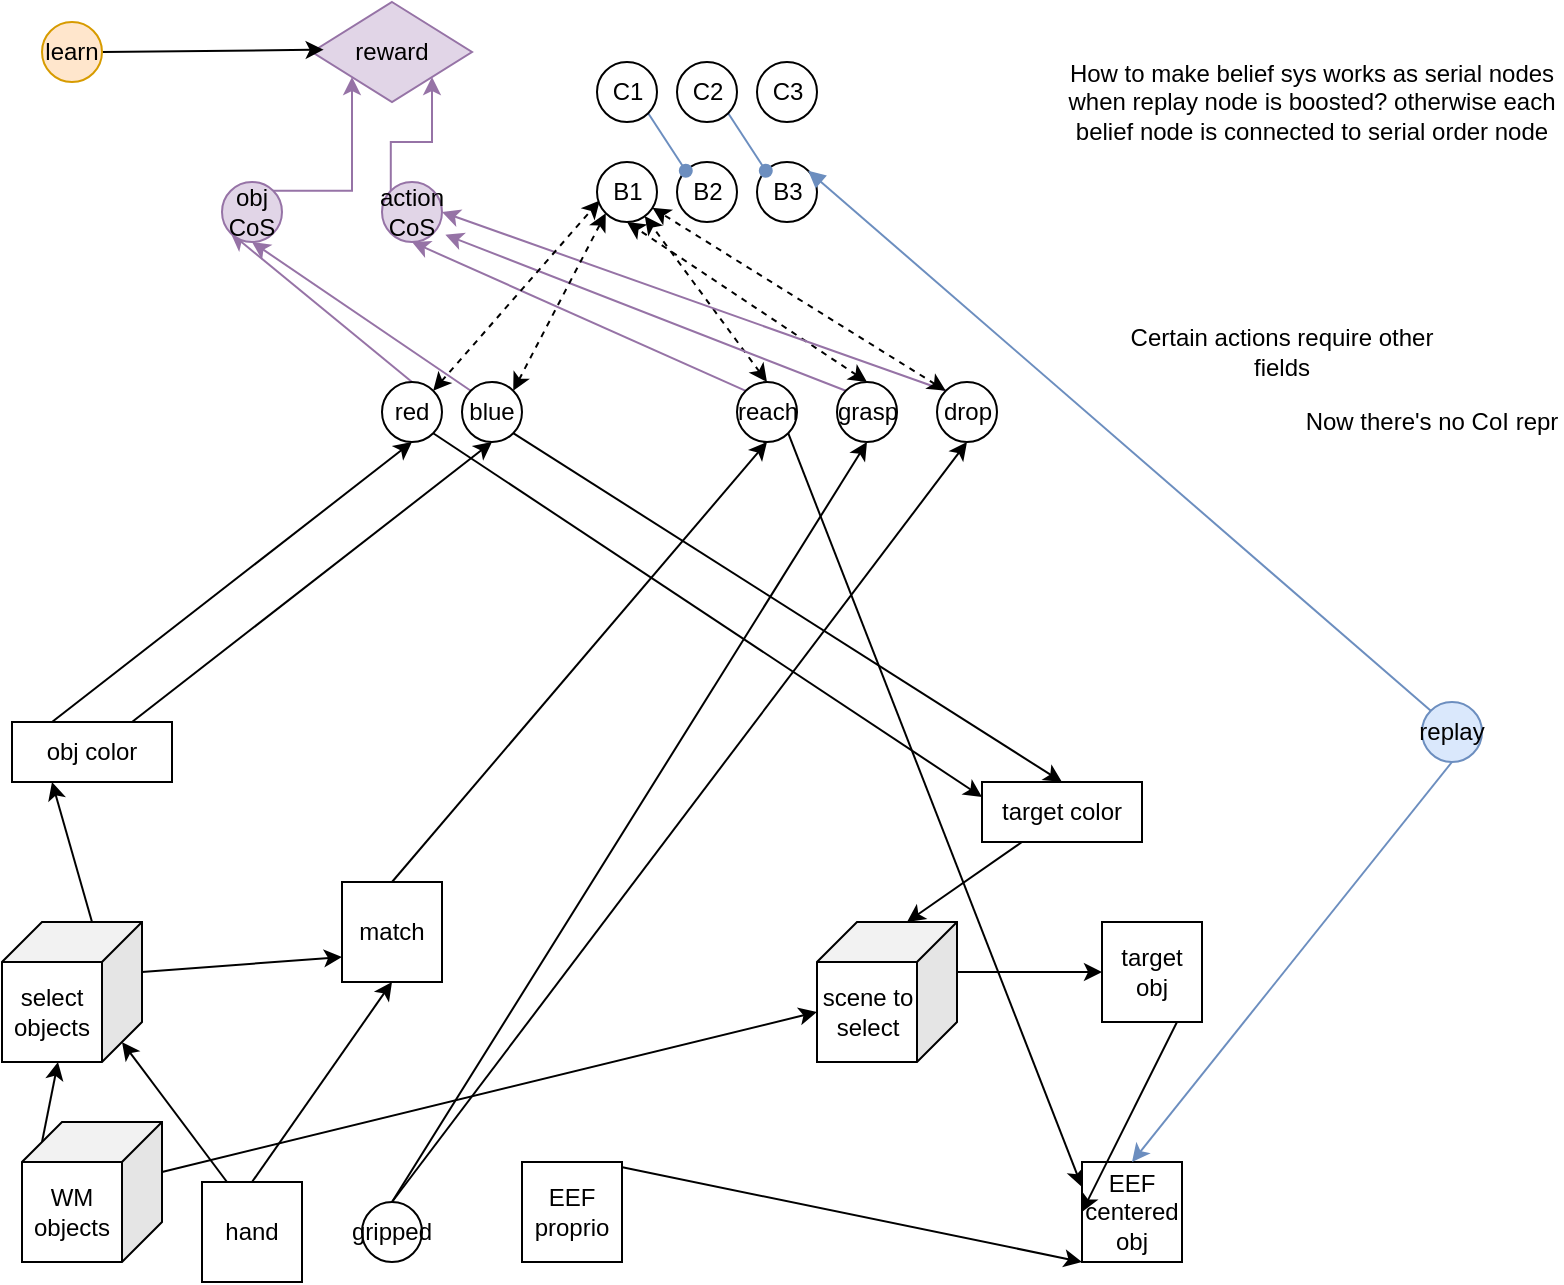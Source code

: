<mxfile compressed="true" version="14.7.3" type="device"><diagram id="kgpKYQtTHZ0yAKxKKP6v" name="Page-1"><mxGraphModel dx="1422" dy="764" grid="1" gridSize="10" guides="1" tooltips="1" connect="1" arrows="1" fold="1" page="1" pageScale="1" pageWidth="827" pageHeight="1169" math="0" shadow="0"><root><mxCell id="0"/><mxCell id="1" parent="0"/><mxCell id="UvTyhkmKoTGvHj9gcAy--23" style="rounded=0;orthogonalLoop=1;jettySize=auto;html=1;exitX=0;exitY=0;exitDx=60;exitDy=10;exitPerimeter=0;" edge="1" parent="1" source="UvTyhkmKoTGvHj9gcAy--6" target="UvTyhkmKoTGvHj9gcAy--22"><mxGeometry relative="1" as="geometry"/></mxCell><mxCell id="UvTyhkmKoTGvHj9gcAy--98" style="edgeStyle=none;rounded=0;orthogonalLoop=1;jettySize=auto;html=1;exitX=0;exitY=0;exitDx=0;exitDy=25;exitPerimeter=0;entryX=0;entryY=0;entryDx=70;entryDy=45;entryPerimeter=0;startArrow=none;startFill=0;endArrow=classic;endFill=1;" edge="1" parent="1" source="UvTyhkmKoTGvHj9gcAy--6" target="UvTyhkmKoTGvHj9gcAy--97"><mxGeometry relative="1" as="geometry"/></mxCell><mxCell id="UvTyhkmKoTGvHj9gcAy--6" value="WM objects" style="shape=cube;whiteSpace=wrap;html=1;boundedLbl=1;backgroundOutline=1;darkOpacity=0.05;darkOpacity2=0.1;flipH=1;" vertex="1" parent="1"><mxGeometry x="30" y="1060" width="70" height="70" as="geometry"/></mxCell><mxCell id="UvTyhkmKoTGvHj9gcAy--19" style="rounded=0;orthogonalLoop=1;jettySize=auto;html=1;exitX=0.5;exitY=0;exitDx=0;exitDy=0;entryX=0.5;entryY=1;entryDx=0;entryDy=0;" edge="1" parent="1" source="UvTyhkmKoTGvHj9gcAy--7" target="UvTyhkmKoTGvHj9gcAy--17"><mxGeometry relative="1" as="geometry"/></mxCell><mxCell id="UvTyhkmKoTGvHj9gcAy--101" style="edgeStyle=none;rounded=0;orthogonalLoop=1;jettySize=auto;html=1;exitX=0.25;exitY=0;exitDx=0;exitDy=0;entryX=0;entryY=0;entryDx=10;entryDy=60;entryPerimeter=0;startArrow=none;startFill=0;endArrow=classic;endFill=1;" edge="1" parent="1" source="UvTyhkmKoTGvHj9gcAy--7" target="UvTyhkmKoTGvHj9gcAy--22"><mxGeometry relative="1" as="geometry"/></mxCell><mxCell id="UvTyhkmKoTGvHj9gcAy--7" value="hand" style="whiteSpace=wrap;html=1;aspect=fixed;" vertex="1" parent="1"><mxGeometry x="120" y="1090" width="50" height="50" as="geometry"/></mxCell><mxCell id="UvTyhkmKoTGvHj9gcAy--29" style="rounded=0;orthogonalLoop=1;jettySize=auto;html=1;exitX=0.5;exitY=0;exitDx=0;exitDy=0;entryX=0.5;entryY=1;entryDx=0;entryDy=0;" edge="1" parent="1" source="UvTyhkmKoTGvHj9gcAy--8" target="UvTyhkmKoTGvHj9gcAy--12"><mxGeometry relative="1" as="geometry"/></mxCell><mxCell id="UvTyhkmKoTGvHj9gcAy--30" style="rounded=0;orthogonalLoop=1;jettySize=auto;html=1;exitX=0.5;exitY=0;exitDx=0;exitDy=0;entryX=0.5;entryY=1;entryDx=0;entryDy=0;" edge="1" parent="1" source="UvTyhkmKoTGvHj9gcAy--8" target="UvTyhkmKoTGvHj9gcAy--13"><mxGeometry relative="1" as="geometry"/></mxCell><mxCell id="UvTyhkmKoTGvHj9gcAy--8" value="gripped" style="ellipse;whiteSpace=wrap;html=1;aspect=fixed;" vertex="1" parent="1"><mxGeometry x="200" y="1100" width="30" height="30" as="geometry"/></mxCell><mxCell id="UvTyhkmKoTGvHj9gcAy--66" style="edgeStyle=none;rounded=0;orthogonalLoop=1;jettySize=auto;html=1;exitX=0.75;exitY=0;exitDx=0;exitDy=0;entryX=0;entryY=1;entryDx=0;entryDy=0;startArrow=none;startFill=0;" edge="1" parent="1" source="UvTyhkmKoTGvHj9gcAy--9" target="UvTyhkmKoTGvHj9gcAy--62"><mxGeometry relative="1" as="geometry"/></mxCell><mxCell id="UvTyhkmKoTGvHj9gcAy--9" value="&lt;div&gt;EEF&lt;/div&gt;&lt;div&gt;proprio&lt;br&gt;&lt;/div&gt;" style="whiteSpace=wrap;html=1;aspect=fixed;" vertex="1" parent="1"><mxGeometry x="280" y="1080" width="50" height="50" as="geometry"/></mxCell><mxCell id="UvTyhkmKoTGvHj9gcAy--34" style="rounded=0;orthogonalLoop=1;jettySize=auto;html=1;exitX=0;exitY=0;exitDx=0;exitDy=0;entryX=0.5;entryY=1;entryDx=0;entryDy=0;fillColor=#e1d5e7;strokeColor=#9673a6;" edge="1" parent="1" source="UvTyhkmKoTGvHj9gcAy--11" target="UvTyhkmKoTGvHj9gcAy--33"><mxGeometry relative="1" as="geometry"/></mxCell><mxCell id="UvTyhkmKoTGvHj9gcAy--55" style="rounded=0;orthogonalLoop=1;jettySize=auto;html=1;exitX=0.5;exitY=0;exitDx=0;exitDy=0;dashed=1;startArrow=classic;startFill=1;" edge="1" parent="1" source="UvTyhkmKoTGvHj9gcAy--11" target="UvTyhkmKoTGvHj9gcAy--44"><mxGeometry relative="1" as="geometry"/></mxCell><mxCell id="UvTyhkmKoTGvHj9gcAy--63" style="edgeStyle=none;rounded=0;orthogonalLoop=1;jettySize=auto;html=1;exitX=1;exitY=1;exitDx=0;exitDy=0;entryX=0;entryY=0.25;entryDx=0;entryDy=0;startArrow=none;startFill=0;" edge="1" parent="1" source="UvTyhkmKoTGvHj9gcAy--11" target="UvTyhkmKoTGvHj9gcAy--62"><mxGeometry relative="1" as="geometry"/></mxCell><mxCell id="UvTyhkmKoTGvHj9gcAy--11" value="reach" style="ellipse;whiteSpace=wrap;html=1;aspect=fixed;" vertex="1" parent="1"><mxGeometry x="387.5" y="690" width="30" height="30" as="geometry"/></mxCell><mxCell id="UvTyhkmKoTGvHj9gcAy--35" style="rounded=0;orthogonalLoop=1;jettySize=auto;html=1;exitX=0;exitY=0;exitDx=0;exitDy=0;entryX=1.056;entryY=0.878;entryDx=0;entryDy=0;entryPerimeter=0;fillColor=#e1d5e7;strokeColor=#9673a6;" edge="1" parent="1" source="UvTyhkmKoTGvHj9gcAy--12" target="UvTyhkmKoTGvHj9gcAy--33"><mxGeometry relative="1" as="geometry"/></mxCell><mxCell id="UvTyhkmKoTGvHj9gcAy--57" style="rounded=0;orthogonalLoop=1;jettySize=auto;html=1;exitX=0.5;exitY=0;exitDx=0;exitDy=0;entryX=0.5;entryY=1;entryDx=0;entryDy=0;dashed=1;startArrow=classic;startFill=1;" edge="1" parent="1" source="UvTyhkmKoTGvHj9gcAy--12" target="UvTyhkmKoTGvHj9gcAy--44"><mxGeometry relative="1" as="geometry"/></mxCell><mxCell id="UvTyhkmKoTGvHj9gcAy--12" value="grasp" style="ellipse;whiteSpace=wrap;html=1;aspect=fixed;" vertex="1" parent="1"><mxGeometry x="437.5" y="690" width="30" height="30" as="geometry"/></mxCell><mxCell id="UvTyhkmKoTGvHj9gcAy--36" style="rounded=0;orthogonalLoop=1;jettySize=auto;html=1;exitX=0;exitY=0;exitDx=0;exitDy=0;entryX=1;entryY=0.5;entryDx=0;entryDy=0;fillColor=#e1d5e7;strokeColor=#9673a6;" edge="1" parent="1" source="UvTyhkmKoTGvHj9gcAy--13" target="UvTyhkmKoTGvHj9gcAy--33"><mxGeometry relative="1" as="geometry"/></mxCell><mxCell id="UvTyhkmKoTGvHj9gcAy--58" style="rounded=0;orthogonalLoop=1;jettySize=auto;html=1;exitX=0;exitY=0;exitDx=0;exitDy=0;dashed=1;startArrow=classic;startFill=1;" edge="1" parent="1" source="UvTyhkmKoTGvHj9gcAy--13" target="UvTyhkmKoTGvHj9gcAy--44"><mxGeometry relative="1" as="geometry"/></mxCell><mxCell id="UvTyhkmKoTGvHj9gcAy--13" value="drop" style="ellipse;whiteSpace=wrap;html=1;aspect=fixed;" vertex="1" parent="1"><mxGeometry x="487.5" y="690" width="30" height="30" as="geometry"/></mxCell><mxCell id="UvTyhkmKoTGvHj9gcAy--27" style="rounded=0;orthogonalLoop=1;jettySize=auto;html=1;exitX=0.25;exitY=0;exitDx=0;exitDy=0;entryX=0.5;entryY=1;entryDx=0;entryDy=0;startArrow=none;startFill=0;" edge="1" parent="1" source="UvTyhkmKoTGvHj9gcAy--14" target="UvTyhkmKoTGvHj9gcAy--15"><mxGeometry relative="1" as="geometry"/></mxCell><mxCell id="UvTyhkmKoTGvHj9gcAy--28" style="rounded=0;orthogonalLoop=1;jettySize=auto;html=1;exitX=0.75;exitY=0;exitDx=0;exitDy=0;entryX=0.5;entryY=1;entryDx=0;entryDy=0;startArrow=none;startFill=0;" edge="1" parent="1" source="UvTyhkmKoTGvHj9gcAy--14" target="UvTyhkmKoTGvHj9gcAy--16"><mxGeometry relative="1" as="geometry"/></mxCell><mxCell id="UvTyhkmKoTGvHj9gcAy--14" value="obj color" style="rounded=0;whiteSpace=wrap;html=1;" vertex="1" parent="1"><mxGeometry x="25" y="860" width="80" height="30" as="geometry"/></mxCell><mxCell id="UvTyhkmKoTGvHj9gcAy--38" style="rounded=0;orthogonalLoop=1;jettySize=auto;html=1;exitX=0.5;exitY=0;exitDx=0;exitDy=0;entryX=0;entryY=1;entryDx=0;entryDy=0;fillColor=#e1d5e7;strokeColor=#9673a6;" edge="1" parent="1" source="UvTyhkmKoTGvHj9gcAy--15" target="UvTyhkmKoTGvHj9gcAy--32"><mxGeometry relative="1" as="geometry"/></mxCell><mxCell id="UvTyhkmKoTGvHj9gcAy--60" style="rounded=0;orthogonalLoop=1;jettySize=auto;html=1;exitX=1;exitY=0;exitDx=0;exitDy=0;entryX=0.047;entryY=0.64;entryDx=0;entryDy=0;entryPerimeter=0;dashed=1;startArrow=classic;startFill=1;" edge="1" parent="1" source="UvTyhkmKoTGvHj9gcAy--15" target="UvTyhkmKoTGvHj9gcAy--44"><mxGeometry relative="1" as="geometry"/></mxCell><mxCell id="UvTyhkmKoTGvHj9gcAy--95" style="edgeStyle=none;rounded=0;orthogonalLoop=1;jettySize=auto;html=1;exitX=1;exitY=1;exitDx=0;exitDy=0;startArrow=none;startFill=0;endArrow=classic;endFill=1;entryX=0;entryY=0.25;entryDx=0;entryDy=0;" edge="1" parent="1" source="UvTyhkmKoTGvHj9gcAy--15" target="UvTyhkmKoTGvHj9gcAy--92"><mxGeometry relative="1" as="geometry"/></mxCell><mxCell id="UvTyhkmKoTGvHj9gcAy--15" value="red" style="ellipse;whiteSpace=wrap;html=1;aspect=fixed;" vertex="1" parent="1"><mxGeometry x="210" y="690" width="30" height="30" as="geometry"/></mxCell><mxCell id="UvTyhkmKoTGvHj9gcAy--37" style="rounded=0;orthogonalLoop=1;jettySize=auto;html=1;exitX=0;exitY=0;exitDx=0;exitDy=0;entryX=0.5;entryY=1;entryDx=0;entryDy=0;fillColor=#e1d5e7;strokeColor=#9673a6;" edge="1" parent="1" source="UvTyhkmKoTGvHj9gcAy--16" target="UvTyhkmKoTGvHj9gcAy--32"><mxGeometry relative="1" as="geometry"/></mxCell><mxCell id="UvTyhkmKoTGvHj9gcAy--59" style="rounded=0;orthogonalLoop=1;jettySize=auto;html=1;exitX=1;exitY=0;exitDx=0;exitDy=0;entryX=0;entryY=1;entryDx=0;entryDy=0;dashed=1;startArrow=classic;startFill=1;" edge="1" parent="1" source="UvTyhkmKoTGvHj9gcAy--16" target="UvTyhkmKoTGvHj9gcAy--44"><mxGeometry relative="1" as="geometry"/></mxCell><mxCell id="UvTyhkmKoTGvHj9gcAy--94" style="edgeStyle=none;rounded=0;orthogonalLoop=1;jettySize=auto;html=1;exitX=1;exitY=1;exitDx=0;exitDy=0;entryX=0.5;entryY=0;entryDx=0;entryDy=0;startArrow=none;startFill=0;endArrow=classic;endFill=1;" edge="1" parent="1" source="UvTyhkmKoTGvHj9gcAy--16" target="UvTyhkmKoTGvHj9gcAy--92"><mxGeometry relative="1" as="geometry"/></mxCell><mxCell id="UvTyhkmKoTGvHj9gcAy--16" value="blue" style="ellipse;whiteSpace=wrap;html=1;aspect=fixed;" vertex="1" parent="1"><mxGeometry x="250" y="690" width="30" height="30" as="geometry"/></mxCell><mxCell id="UvTyhkmKoTGvHj9gcAy--25" style="rounded=0;orthogonalLoop=1;jettySize=auto;html=1;exitX=0.5;exitY=0;exitDx=0;exitDy=0;entryX=0.5;entryY=1;entryDx=0;entryDy=0;" edge="1" parent="1" source="UvTyhkmKoTGvHj9gcAy--17" target="UvTyhkmKoTGvHj9gcAy--11"><mxGeometry relative="1" as="geometry"/></mxCell><mxCell id="UvTyhkmKoTGvHj9gcAy--17" value="match" style="whiteSpace=wrap;html=1;aspect=fixed;" vertex="1" parent="1"><mxGeometry x="190" y="940" width="50" height="50" as="geometry"/></mxCell><mxCell id="UvTyhkmKoTGvHj9gcAy--24" style="rounded=0;orthogonalLoop=1;jettySize=auto;html=1;exitX=0;exitY=0;exitDx=25;exitDy=0;exitPerimeter=0;entryX=0.25;entryY=1;entryDx=0;entryDy=0;startArrow=none;startFill=0;endArrow=classic;endFill=1;" edge="1" parent="1" source="UvTyhkmKoTGvHj9gcAy--22" target="UvTyhkmKoTGvHj9gcAy--14"><mxGeometry relative="1" as="geometry"/></mxCell><mxCell id="UvTyhkmKoTGvHj9gcAy--96" style="edgeStyle=none;rounded=0;orthogonalLoop=1;jettySize=auto;html=1;exitX=0;exitY=0;exitDx=0;exitDy=25;exitPerimeter=0;entryX=0;entryY=0.75;entryDx=0;entryDy=0;startArrow=none;startFill=0;endArrow=classic;endFill=1;" edge="1" parent="1" source="UvTyhkmKoTGvHj9gcAy--22" target="UvTyhkmKoTGvHj9gcAy--17"><mxGeometry relative="1" as="geometry"/></mxCell><mxCell id="UvTyhkmKoTGvHj9gcAy--22" value="select objects" style="shape=cube;whiteSpace=wrap;html=1;boundedLbl=1;backgroundOutline=1;darkOpacity=0.05;darkOpacity2=0.1;flipH=1;" vertex="1" parent="1"><mxGeometry x="20" y="960" width="70" height="70" as="geometry"/></mxCell><mxCell id="UvTyhkmKoTGvHj9gcAy--40" style="edgeStyle=orthogonalEdgeStyle;rounded=0;orthogonalLoop=1;jettySize=auto;html=1;exitX=1;exitY=0;exitDx=0;exitDy=0;entryX=0;entryY=1;entryDx=0;entryDy=0;fillColor=#e1d5e7;strokeColor=#9673a6;" edge="1" parent="1" source="UvTyhkmKoTGvHj9gcAy--32" target="UvTyhkmKoTGvHj9gcAy--39"><mxGeometry relative="1" as="geometry"/></mxCell><mxCell id="UvTyhkmKoTGvHj9gcAy--32" value="&lt;div&gt;obj&lt;/div&gt;&lt;div&gt;CoS&lt;br&gt;&lt;/div&gt;" style="ellipse;whiteSpace=wrap;html=1;aspect=fixed;fillColor=#e1d5e7;strokeColor=#9673a6;" vertex="1" parent="1"><mxGeometry x="130" y="590" width="30" height="30" as="geometry"/></mxCell><mxCell id="UvTyhkmKoTGvHj9gcAy--41" style="edgeStyle=orthogonalEdgeStyle;rounded=0;orthogonalLoop=1;jettySize=auto;html=1;exitX=0;exitY=0;exitDx=0;exitDy=0;entryX=1;entryY=1;entryDx=0;entryDy=0;fillColor=#e1d5e7;strokeColor=#9673a6;" edge="1" parent="1" source="UvTyhkmKoTGvHj9gcAy--33" target="UvTyhkmKoTGvHj9gcAy--39"><mxGeometry relative="1" as="geometry"/></mxCell><mxCell id="UvTyhkmKoTGvHj9gcAy--33" value="&lt;div&gt;&lt;br&gt;&lt;/div&gt;&lt;div&gt;action&lt;/div&gt;&lt;div&gt;CoS&lt;/div&gt;&lt;div&gt;&lt;br&gt;&lt;/div&gt;" style="ellipse;whiteSpace=wrap;html=1;aspect=fixed;fillColor=#e1d5e7;strokeColor=#9673a6;" vertex="1" parent="1"><mxGeometry x="210" y="590" width="30" height="30" as="geometry"/></mxCell><mxCell id="UvTyhkmKoTGvHj9gcAy--39" value="reward" style="rhombus;whiteSpace=wrap;html=1;fillColor=#e1d5e7;strokeColor=#9673a6;" vertex="1" parent="1"><mxGeometry x="175" y="500" width="80" height="50" as="geometry"/></mxCell><mxCell id="UvTyhkmKoTGvHj9gcAy--43" style="rounded=0;orthogonalLoop=1;jettySize=auto;html=1;exitX=1;exitY=0.5;exitDx=0;exitDy=0;entryX=0.073;entryY=0.477;entryDx=0;entryDy=0;entryPerimeter=0;" edge="1" parent="1" source="UvTyhkmKoTGvHj9gcAy--42" target="UvTyhkmKoTGvHj9gcAy--39"><mxGeometry relative="1" as="geometry"/></mxCell><mxCell id="UvTyhkmKoTGvHj9gcAy--42" value="learn" style="ellipse;whiteSpace=wrap;html=1;aspect=fixed;fillColor=#ffe6cc;strokeColor=#d79b00;" vertex="1" parent="1"><mxGeometry x="40" y="510" width="30" height="30" as="geometry"/></mxCell><mxCell id="UvTyhkmKoTGvHj9gcAy--44" value="B1" style="ellipse;whiteSpace=wrap;html=1;aspect=fixed;" vertex="1" parent="1"><mxGeometry x="317.5" y="580" width="30" height="30" as="geometry"/></mxCell><mxCell id="UvTyhkmKoTGvHj9gcAy--45" value="B2" style="ellipse;whiteSpace=wrap;html=1;aspect=fixed;" vertex="1" parent="1"><mxGeometry x="357.5" y="580" width="30" height="30" as="geometry"/></mxCell><mxCell id="UvTyhkmKoTGvHj9gcAy--46" value="B3" style="ellipse;whiteSpace=wrap;html=1;aspect=fixed;" vertex="1" parent="1"><mxGeometry x="397.5" y="580" width="30" height="30" as="geometry"/></mxCell><mxCell id="UvTyhkmKoTGvHj9gcAy--62" value="EEF centered obj" style="whiteSpace=wrap;html=1;aspect=fixed;" vertex="1" parent="1"><mxGeometry x="560" y="1080" width="50" height="50" as="geometry"/></mxCell><mxCell id="UvTyhkmKoTGvHj9gcAy--68" style="edgeStyle=none;rounded=0;orthogonalLoop=1;jettySize=auto;html=1;exitX=0.5;exitY=1;exitDx=0;exitDy=0;entryX=0.5;entryY=0;entryDx=0;entryDy=0;startArrow=none;startFill=0;fillColor=#dae8fc;strokeColor=#6c8ebf;" edge="1" parent="1" source="UvTyhkmKoTGvHj9gcAy--67" target="UvTyhkmKoTGvHj9gcAy--62"><mxGeometry relative="1" as="geometry"/></mxCell><mxCell id="UvTyhkmKoTGvHj9gcAy--75" style="edgeStyle=none;rounded=0;orthogonalLoop=1;jettySize=auto;html=1;exitX=0;exitY=0;exitDx=0;exitDy=0;startArrow=none;startFill=0;endArrow=block;endFill=1;fillColor=#dae8fc;strokeColor=#6c8ebf;entryX=1;entryY=0;entryDx=0;entryDy=0;" edge="1" parent="1" source="UvTyhkmKoTGvHj9gcAy--67" target="UvTyhkmKoTGvHj9gcAy--46"><mxGeometry relative="1" as="geometry"><mxPoint x="330" y="630" as="targetPoint"/></mxGeometry></mxCell><mxCell id="UvTyhkmKoTGvHj9gcAy--67" value="replay" style="ellipse;whiteSpace=wrap;html=1;aspect=fixed;fillColor=#dae8fc;strokeColor=#6c8ebf;" vertex="1" parent="1"><mxGeometry x="730" y="850" width="30" height="30" as="geometry"/></mxCell><mxCell id="UvTyhkmKoTGvHj9gcAy--73" style="edgeStyle=none;rounded=0;orthogonalLoop=1;jettySize=auto;html=1;exitX=1;exitY=1;exitDx=0;exitDy=0;entryX=0;entryY=0;entryDx=0;entryDy=0;startArrow=none;startFill=0;endArrow=oval;endFill=1;fillColor=#dae8fc;strokeColor=#6c8ebf;" edge="1" parent="1" source="UvTyhkmKoTGvHj9gcAy--70" target="UvTyhkmKoTGvHj9gcAy--45"><mxGeometry relative="1" as="geometry"/></mxCell><mxCell id="UvTyhkmKoTGvHj9gcAy--70" value="C1" style="ellipse;whiteSpace=wrap;html=1;aspect=fixed;" vertex="1" parent="1"><mxGeometry x="317.5" y="530" width="30" height="30" as="geometry"/></mxCell><mxCell id="UvTyhkmKoTGvHj9gcAy--74" style="edgeStyle=none;rounded=0;orthogonalLoop=1;jettySize=auto;html=1;exitX=1;exitY=1;exitDx=0;exitDy=0;entryX=0;entryY=0;entryDx=0;entryDy=0;startArrow=none;startFill=0;endArrow=oval;endFill=1;fillColor=#dae8fc;strokeColor=#6c8ebf;" edge="1" parent="1" source="UvTyhkmKoTGvHj9gcAy--71" target="UvTyhkmKoTGvHj9gcAy--46"><mxGeometry relative="1" as="geometry"/></mxCell><mxCell id="UvTyhkmKoTGvHj9gcAy--71" value="C2" style="ellipse;whiteSpace=wrap;html=1;aspect=fixed;" vertex="1" parent="1"><mxGeometry x="357.5" y="530" width="30" height="30" as="geometry"/></mxCell><mxCell id="UvTyhkmKoTGvHj9gcAy--72" value="C3" style="ellipse;whiteSpace=wrap;html=1;aspect=fixed;" vertex="1" parent="1"><mxGeometry x="397.5" y="530" width="30" height="30" as="geometry"/></mxCell><mxCell id="UvTyhkmKoTGvHj9gcAy--87" style="edgeStyle=none;rounded=0;orthogonalLoop=1;jettySize=auto;html=1;exitX=1;exitY=0.5;exitDx=0;exitDy=0;entryX=0;entryY=0.5;entryDx=0;entryDy=0;startArrow=none;startFill=0;endArrow=classic;endFill=1;" edge="1" parent="1" source="UvTyhkmKoTGvHj9gcAy--83" target="UvTyhkmKoTGvHj9gcAy--62"><mxGeometry relative="1" as="geometry"/></mxCell><mxCell id="UvTyhkmKoTGvHj9gcAy--83" value="&lt;div&gt;target obj&lt;br&gt;&lt;/div&gt;" style="whiteSpace=wrap;html=1;aspect=fixed;" vertex="1" parent="1"><mxGeometry x="570" y="960" width="50" height="50" as="geometry"/></mxCell><mxCell id="UvTyhkmKoTGvHj9gcAy--88" value="Now there's no CoI repr" style="text;html=1;strokeColor=none;fillColor=none;align=center;verticalAlign=middle;whiteSpace=wrap;rounded=0;" vertex="1" parent="1"><mxGeometry x="670" y="700" width="130" height="20" as="geometry"/></mxCell><mxCell id="UvTyhkmKoTGvHj9gcAy--89" value="How to make belief sys works as serial nodes when replay node is boosted? otherwise each belief node is connected to serial order node" style="text;html=1;strokeColor=none;fillColor=none;align=center;verticalAlign=middle;whiteSpace=wrap;rounded=0;" vertex="1" parent="1"><mxGeometry x="550" y="515" width="250" height="70" as="geometry"/></mxCell><mxCell id="UvTyhkmKoTGvHj9gcAy--90" value="Certain actions require other fields" style="text;html=1;strokeColor=none;fillColor=none;align=center;verticalAlign=middle;whiteSpace=wrap;rounded=0;" vertex="1" parent="1"><mxGeometry x="570" y="660" width="180" height="30" as="geometry"/></mxCell><mxCell id="UvTyhkmKoTGvHj9gcAy--99" style="edgeStyle=none;rounded=0;orthogonalLoop=1;jettySize=auto;html=1;exitX=0.25;exitY=1;exitDx=0;exitDy=0;entryX=0;entryY=0;entryDx=25;entryDy=0;entryPerimeter=0;startArrow=none;startFill=0;endArrow=classic;endFill=1;" edge="1" parent="1" source="UvTyhkmKoTGvHj9gcAy--92" target="UvTyhkmKoTGvHj9gcAy--97"><mxGeometry relative="1" as="geometry"/></mxCell><mxCell id="UvTyhkmKoTGvHj9gcAy--92" value="target color" style="rounded=0;whiteSpace=wrap;html=1;" vertex="1" parent="1"><mxGeometry x="510" y="890" width="80" height="30" as="geometry"/></mxCell><mxCell id="UvTyhkmKoTGvHj9gcAy--100" style="edgeStyle=none;rounded=0;orthogonalLoop=1;jettySize=auto;html=1;exitX=0;exitY=0;exitDx=0;exitDy=25;exitPerimeter=0;entryX=0;entryY=0.5;entryDx=0;entryDy=0;startArrow=none;startFill=0;endArrow=classic;endFill=1;" edge="1" parent="1" source="UvTyhkmKoTGvHj9gcAy--97" target="UvTyhkmKoTGvHj9gcAy--83"><mxGeometry relative="1" as="geometry"/></mxCell><mxCell id="UvTyhkmKoTGvHj9gcAy--97" value="scene to select" style="shape=cube;whiteSpace=wrap;html=1;boundedLbl=1;backgroundOutline=1;darkOpacity=0.05;darkOpacity2=0.1;flipH=1;" vertex="1" parent="1"><mxGeometry x="427.5" y="960" width="70" height="70" as="geometry"/></mxCell></root></mxGraphModel></diagram></mxfile>